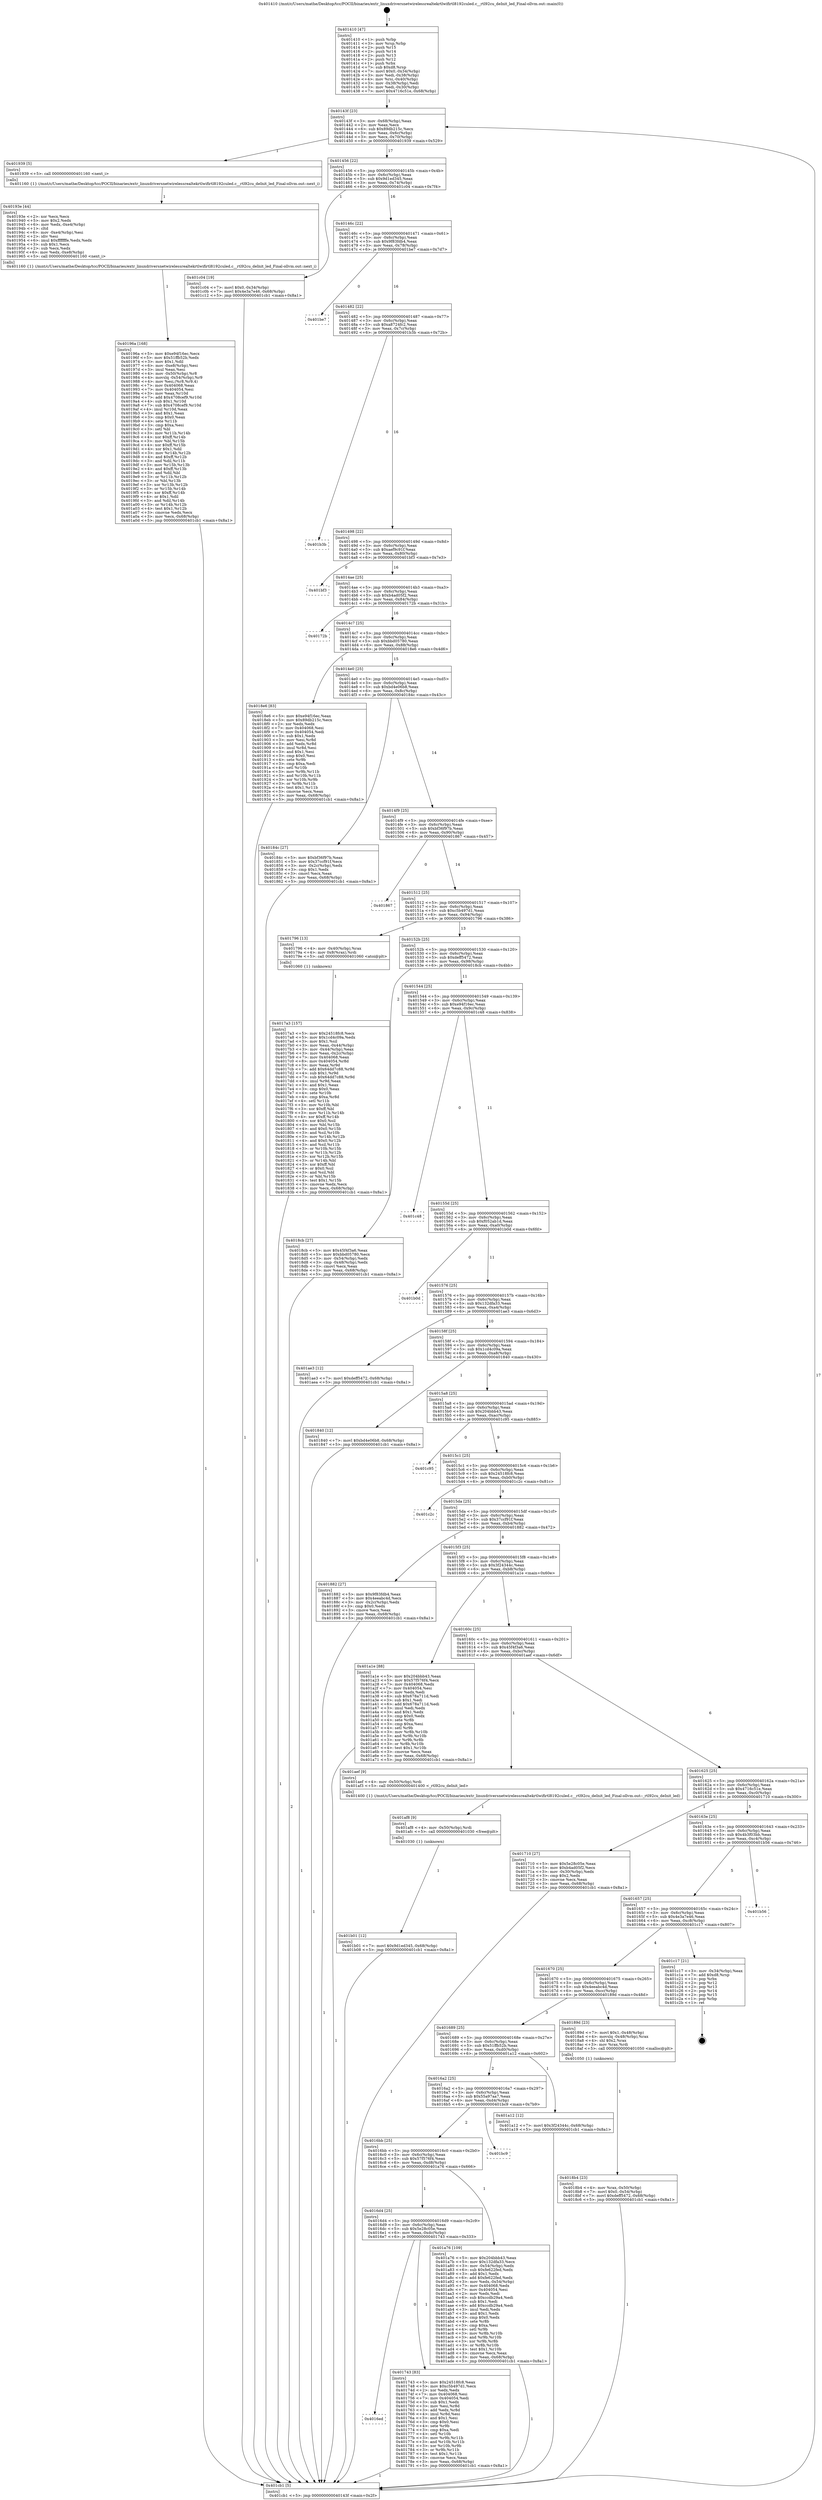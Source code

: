 digraph "0x401410" {
  label = "0x401410 (/mnt/c/Users/mathe/Desktop/tcc/POCII/binaries/extr_linuxdriversnetwirelessrealtekrtlwifirtl8192culed.c__rtl92cu_deInit_led_Final-ollvm.out::main(0))"
  labelloc = "t"
  node[shape=record]

  Entry [label="",width=0.3,height=0.3,shape=circle,fillcolor=black,style=filled]
  "0x40143f" [label="{
     0x40143f [23]\l
     | [instrs]\l
     &nbsp;&nbsp;0x40143f \<+3\>: mov -0x68(%rbp),%eax\l
     &nbsp;&nbsp;0x401442 \<+2\>: mov %eax,%ecx\l
     &nbsp;&nbsp;0x401444 \<+6\>: sub $0x89db215c,%ecx\l
     &nbsp;&nbsp;0x40144a \<+3\>: mov %eax,-0x6c(%rbp)\l
     &nbsp;&nbsp;0x40144d \<+3\>: mov %ecx,-0x70(%rbp)\l
     &nbsp;&nbsp;0x401450 \<+6\>: je 0000000000401939 \<main+0x529\>\l
  }"]
  "0x401939" [label="{
     0x401939 [5]\l
     | [instrs]\l
     &nbsp;&nbsp;0x401939 \<+5\>: call 0000000000401160 \<next_i\>\l
     | [calls]\l
     &nbsp;&nbsp;0x401160 \{1\} (/mnt/c/Users/mathe/Desktop/tcc/POCII/binaries/extr_linuxdriversnetwirelessrealtekrtlwifirtl8192culed.c__rtl92cu_deInit_led_Final-ollvm.out::next_i)\l
  }"]
  "0x401456" [label="{
     0x401456 [22]\l
     | [instrs]\l
     &nbsp;&nbsp;0x401456 \<+5\>: jmp 000000000040145b \<main+0x4b\>\l
     &nbsp;&nbsp;0x40145b \<+3\>: mov -0x6c(%rbp),%eax\l
     &nbsp;&nbsp;0x40145e \<+5\>: sub $0x9d1ed345,%eax\l
     &nbsp;&nbsp;0x401463 \<+3\>: mov %eax,-0x74(%rbp)\l
     &nbsp;&nbsp;0x401466 \<+6\>: je 0000000000401c04 \<main+0x7f4\>\l
  }"]
  Exit [label="",width=0.3,height=0.3,shape=circle,fillcolor=black,style=filled,peripheries=2]
  "0x401c04" [label="{
     0x401c04 [19]\l
     | [instrs]\l
     &nbsp;&nbsp;0x401c04 \<+7\>: movl $0x0,-0x34(%rbp)\l
     &nbsp;&nbsp;0x401c0b \<+7\>: movl $0x4e3a7e46,-0x68(%rbp)\l
     &nbsp;&nbsp;0x401c12 \<+5\>: jmp 0000000000401cb1 \<main+0x8a1\>\l
  }"]
  "0x40146c" [label="{
     0x40146c [22]\l
     | [instrs]\l
     &nbsp;&nbsp;0x40146c \<+5\>: jmp 0000000000401471 \<main+0x61\>\l
     &nbsp;&nbsp;0x401471 \<+3\>: mov -0x6c(%rbp),%eax\l
     &nbsp;&nbsp;0x401474 \<+5\>: sub $0x9f83fdb4,%eax\l
     &nbsp;&nbsp;0x401479 \<+3\>: mov %eax,-0x78(%rbp)\l
     &nbsp;&nbsp;0x40147c \<+6\>: je 0000000000401be7 \<main+0x7d7\>\l
  }"]
  "0x401b01" [label="{
     0x401b01 [12]\l
     | [instrs]\l
     &nbsp;&nbsp;0x401b01 \<+7\>: movl $0x9d1ed345,-0x68(%rbp)\l
     &nbsp;&nbsp;0x401b08 \<+5\>: jmp 0000000000401cb1 \<main+0x8a1\>\l
  }"]
  "0x401be7" [label="{
     0x401be7\l
  }", style=dashed]
  "0x401482" [label="{
     0x401482 [22]\l
     | [instrs]\l
     &nbsp;&nbsp;0x401482 \<+5\>: jmp 0000000000401487 \<main+0x77\>\l
     &nbsp;&nbsp;0x401487 \<+3\>: mov -0x6c(%rbp),%eax\l
     &nbsp;&nbsp;0x40148a \<+5\>: sub $0xa8724fc2,%eax\l
     &nbsp;&nbsp;0x40148f \<+3\>: mov %eax,-0x7c(%rbp)\l
     &nbsp;&nbsp;0x401492 \<+6\>: je 0000000000401b3b \<main+0x72b\>\l
  }"]
  "0x401af8" [label="{
     0x401af8 [9]\l
     | [instrs]\l
     &nbsp;&nbsp;0x401af8 \<+4\>: mov -0x50(%rbp),%rdi\l
     &nbsp;&nbsp;0x401afc \<+5\>: call 0000000000401030 \<free@plt\>\l
     | [calls]\l
     &nbsp;&nbsp;0x401030 \{1\} (unknown)\l
  }"]
  "0x401b3b" [label="{
     0x401b3b\l
  }", style=dashed]
  "0x401498" [label="{
     0x401498 [22]\l
     | [instrs]\l
     &nbsp;&nbsp;0x401498 \<+5\>: jmp 000000000040149d \<main+0x8d\>\l
     &nbsp;&nbsp;0x40149d \<+3\>: mov -0x6c(%rbp),%eax\l
     &nbsp;&nbsp;0x4014a0 \<+5\>: sub $0xaef9c91f,%eax\l
     &nbsp;&nbsp;0x4014a5 \<+3\>: mov %eax,-0x80(%rbp)\l
     &nbsp;&nbsp;0x4014a8 \<+6\>: je 0000000000401bf3 \<main+0x7e3\>\l
  }"]
  "0x40196a" [label="{
     0x40196a [168]\l
     | [instrs]\l
     &nbsp;&nbsp;0x40196a \<+5\>: mov $0xe94f16ec,%ecx\l
     &nbsp;&nbsp;0x40196f \<+5\>: mov $0x51ffb52b,%edx\l
     &nbsp;&nbsp;0x401974 \<+3\>: mov $0x1,%dil\l
     &nbsp;&nbsp;0x401977 \<+6\>: mov -0xe8(%rbp),%esi\l
     &nbsp;&nbsp;0x40197d \<+3\>: imul %eax,%esi\l
     &nbsp;&nbsp;0x401980 \<+4\>: mov -0x50(%rbp),%r8\l
     &nbsp;&nbsp;0x401984 \<+4\>: movslq -0x54(%rbp),%r9\l
     &nbsp;&nbsp;0x401988 \<+4\>: mov %esi,(%r8,%r9,4)\l
     &nbsp;&nbsp;0x40198c \<+7\>: mov 0x404068,%eax\l
     &nbsp;&nbsp;0x401993 \<+7\>: mov 0x404054,%esi\l
     &nbsp;&nbsp;0x40199a \<+3\>: mov %eax,%r10d\l
     &nbsp;&nbsp;0x40199d \<+7\>: add $0x4708cef9,%r10d\l
     &nbsp;&nbsp;0x4019a4 \<+4\>: sub $0x1,%r10d\l
     &nbsp;&nbsp;0x4019a8 \<+7\>: sub $0x4708cef9,%r10d\l
     &nbsp;&nbsp;0x4019af \<+4\>: imul %r10d,%eax\l
     &nbsp;&nbsp;0x4019b3 \<+3\>: and $0x1,%eax\l
     &nbsp;&nbsp;0x4019b6 \<+3\>: cmp $0x0,%eax\l
     &nbsp;&nbsp;0x4019b9 \<+4\>: sete %r11b\l
     &nbsp;&nbsp;0x4019bd \<+3\>: cmp $0xa,%esi\l
     &nbsp;&nbsp;0x4019c0 \<+3\>: setl %bl\l
     &nbsp;&nbsp;0x4019c3 \<+3\>: mov %r11b,%r14b\l
     &nbsp;&nbsp;0x4019c6 \<+4\>: xor $0xff,%r14b\l
     &nbsp;&nbsp;0x4019ca \<+3\>: mov %bl,%r15b\l
     &nbsp;&nbsp;0x4019cd \<+4\>: xor $0xff,%r15b\l
     &nbsp;&nbsp;0x4019d1 \<+4\>: xor $0x1,%dil\l
     &nbsp;&nbsp;0x4019d5 \<+3\>: mov %r14b,%r12b\l
     &nbsp;&nbsp;0x4019d8 \<+4\>: and $0xff,%r12b\l
     &nbsp;&nbsp;0x4019dc \<+3\>: and %dil,%r11b\l
     &nbsp;&nbsp;0x4019df \<+3\>: mov %r15b,%r13b\l
     &nbsp;&nbsp;0x4019e2 \<+4\>: and $0xff,%r13b\l
     &nbsp;&nbsp;0x4019e6 \<+3\>: and %dil,%bl\l
     &nbsp;&nbsp;0x4019e9 \<+3\>: or %r11b,%r12b\l
     &nbsp;&nbsp;0x4019ec \<+3\>: or %bl,%r13b\l
     &nbsp;&nbsp;0x4019ef \<+3\>: xor %r13b,%r12b\l
     &nbsp;&nbsp;0x4019f2 \<+3\>: or %r15b,%r14b\l
     &nbsp;&nbsp;0x4019f5 \<+4\>: xor $0xff,%r14b\l
     &nbsp;&nbsp;0x4019f9 \<+4\>: or $0x1,%dil\l
     &nbsp;&nbsp;0x4019fd \<+3\>: and %dil,%r14b\l
     &nbsp;&nbsp;0x401a00 \<+3\>: or %r14b,%r12b\l
     &nbsp;&nbsp;0x401a03 \<+4\>: test $0x1,%r12b\l
     &nbsp;&nbsp;0x401a07 \<+3\>: cmovne %edx,%ecx\l
     &nbsp;&nbsp;0x401a0a \<+3\>: mov %ecx,-0x68(%rbp)\l
     &nbsp;&nbsp;0x401a0d \<+5\>: jmp 0000000000401cb1 \<main+0x8a1\>\l
  }"]
  "0x401bf3" [label="{
     0x401bf3\l
  }", style=dashed]
  "0x4014ae" [label="{
     0x4014ae [25]\l
     | [instrs]\l
     &nbsp;&nbsp;0x4014ae \<+5\>: jmp 00000000004014b3 \<main+0xa3\>\l
     &nbsp;&nbsp;0x4014b3 \<+3\>: mov -0x6c(%rbp),%eax\l
     &nbsp;&nbsp;0x4014b6 \<+5\>: sub $0xb4ad05f2,%eax\l
     &nbsp;&nbsp;0x4014bb \<+6\>: mov %eax,-0x84(%rbp)\l
     &nbsp;&nbsp;0x4014c1 \<+6\>: je 000000000040172b \<main+0x31b\>\l
  }"]
  "0x40193e" [label="{
     0x40193e [44]\l
     | [instrs]\l
     &nbsp;&nbsp;0x40193e \<+2\>: xor %ecx,%ecx\l
     &nbsp;&nbsp;0x401940 \<+5\>: mov $0x2,%edx\l
     &nbsp;&nbsp;0x401945 \<+6\>: mov %edx,-0xe4(%rbp)\l
     &nbsp;&nbsp;0x40194b \<+1\>: cltd\l
     &nbsp;&nbsp;0x40194c \<+6\>: mov -0xe4(%rbp),%esi\l
     &nbsp;&nbsp;0x401952 \<+2\>: idiv %esi\l
     &nbsp;&nbsp;0x401954 \<+6\>: imul $0xfffffffe,%edx,%edx\l
     &nbsp;&nbsp;0x40195a \<+3\>: sub $0x1,%ecx\l
     &nbsp;&nbsp;0x40195d \<+2\>: sub %ecx,%edx\l
     &nbsp;&nbsp;0x40195f \<+6\>: mov %edx,-0xe8(%rbp)\l
     &nbsp;&nbsp;0x401965 \<+5\>: call 0000000000401160 \<next_i\>\l
     | [calls]\l
     &nbsp;&nbsp;0x401160 \{1\} (/mnt/c/Users/mathe/Desktop/tcc/POCII/binaries/extr_linuxdriversnetwirelessrealtekrtlwifirtl8192culed.c__rtl92cu_deInit_led_Final-ollvm.out::next_i)\l
  }"]
  "0x40172b" [label="{
     0x40172b\l
  }", style=dashed]
  "0x4014c7" [label="{
     0x4014c7 [25]\l
     | [instrs]\l
     &nbsp;&nbsp;0x4014c7 \<+5\>: jmp 00000000004014cc \<main+0xbc\>\l
     &nbsp;&nbsp;0x4014cc \<+3\>: mov -0x6c(%rbp),%eax\l
     &nbsp;&nbsp;0x4014cf \<+5\>: sub $0xbbd05780,%eax\l
     &nbsp;&nbsp;0x4014d4 \<+6\>: mov %eax,-0x88(%rbp)\l
     &nbsp;&nbsp;0x4014da \<+6\>: je 00000000004018e6 \<main+0x4d6\>\l
  }"]
  "0x4018b4" [label="{
     0x4018b4 [23]\l
     | [instrs]\l
     &nbsp;&nbsp;0x4018b4 \<+4\>: mov %rax,-0x50(%rbp)\l
     &nbsp;&nbsp;0x4018b8 \<+7\>: movl $0x0,-0x54(%rbp)\l
     &nbsp;&nbsp;0x4018bf \<+7\>: movl $0xdeff5472,-0x68(%rbp)\l
     &nbsp;&nbsp;0x4018c6 \<+5\>: jmp 0000000000401cb1 \<main+0x8a1\>\l
  }"]
  "0x4018e6" [label="{
     0x4018e6 [83]\l
     | [instrs]\l
     &nbsp;&nbsp;0x4018e6 \<+5\>: mov $0xe94f16ec,%eax\l
     &nbsp;&nbsp;0x4018eb \<+5\>: mov $0x89db215c,%ecx\l
     &nbsp;&nbsp;0x4018f0 \<+2\>: xor %edx,%edx\l
     &nbsp;&nbsp;0x4018f2 \<+7\>: mov 0x404068,%esi\l
     &nbsp;&nbsp;0x4018f9 \<+7\>: mov 0x404054,%edi\l
     &nbsp;&nbsp;0x401900 \<+3\>: sub $0x1,%edx\l
     &nbsp;&nbsp;0x401903 \<+3\>: mov %esi,%r8d\l
     &nbsp;&nbsp;0x401906 \<+3\>: add %edx,%r8d\l
     &nbsp;&nbsp;0x401909 \<+4\>: imul %r8d,%esi\l
     &nbsp;&nbsp;0x40190d \<+3\>: and $0x1,%esi\l
     &nbsp;&nbsp;0x401910 \<+3\>: cmp $0x0,%esi\l
     &nbsp;&nbsp;0x401913 \<+4\>: sete %r9b\l
     &nbsp;&nbsp;0x401917 \<+3\>: cmp $0xa,%edi\l
     &nbsp;&nbsp;0x40191a \<+4\>: setl %r10b\l
     &nbsp;&nbsp;0x40191e \<+3\>: mov %r9b,%r11b\l
     &nbsp;&nbsp;0x401921 \<+3\>: and %r10b,%r11b\l
     &nbsp;&nbsp;0x401924 \<+3\>: xor %r10b,%r9b\l
     &nbsp;&nbsp;0x401927 \<+3\>: or %r9b,%r11b\l
     &nbsp;&nbsp;0x40192a \<+4\>: test $0x1,%r11b\l
     &nbsp;&nbsp;0x40192e \<+3\>: cmovne %ecx,%eax\l
     &nbsp;&nbsp;0x401931 \<+3\>: mov %eax,-0x68(%rbp)\l
     &nbsp;&nbsp;0x401934 \<+5\>: jmp 0000000000401cb1 \<main+0x8a1\>\l
  }"]
  "0x4014e0" [label="{
     0x4014e0 [25]\l
     | [instrs]\l
     &nbsp;&nbsp;0x4014e0 \<+5\>: jmp 00000000004014e5 \<main+0xd5\>\l
     &nbsp;&nbsp;0x4014e5 \<+3\>: mov -0x6c(%rbp),%eax\l
     &nbsp;&nbsp;0x4014e8 \<+5\>: sub $0xbd4e06b8,%eax\l
     &nbsp;&nbsp;0x4014ed \<+6\>: mov %eax,-0x8c(%rbp)\l
     &nbsp;&nbsp;0x4014f3 \<+6\>: je 000000000040184c \<main+0x43c\>\l
  }"]
  "0x4017a3" [label="{
     0x4017a3 [157]\l
     | [instrs]\l
     &nbsp;&nbsp;0x4017a3 \<+5\>: mov $0x24518fc8,%ecx\l
     &nbsp;&nbsp;0x4017a8 \<+5\>: mov $0x1cd4c09a,%edx\l
     &nbsp;&nbsp;0x4017ad \<+3\>: mov $0x1,%sil\l
     &nbsp;&nbsp;0x4017b0 \<+3\>: mov %eax,-0x44(%rbp)\l
     &nbsp;&nbsp;0x4017b3 \<+3\>: mov -0x44(%rbp),%eax\l
     &nbsp;&nbsp;0x4017b6 \<+3\>: mov %eax,-0x2c(%rbp)\l
     &nbsp;&nbsp;0x4017b9 \<+7\>: mov 0x404068,%eax\l
     &nbsp;&nbsp;0x4017c0 \<+8\>: mov 0x404054,%r8d\l
     &nbsp;&nbsp;0x4017c8 \<+3\>: mov %eax,%r9d\l
     &nbsp;&nbsp;0x4017cb \<+7\>: add $0x64dd7c88,%r9d\l
     &nbsp;&nbsp;0x4017d2 \<+4\>: sub $0x1,%r9d\l
     &nbsp;&nbsp;0x4017d6 \<+7\>: sub $0x64dd7c88,%r9d\l
     &nbsp;&nbsp;0x4017dd \<+4\>: imul %r9d,%eax\l
     &nbsp;&nbsp;0x4017e1 \<+3\>: and $0x1,%eax\l
     &nbsp;&nbsp;0x4017e4 \<+3\>: cmp $0x0,%eax\l
     &nbsp;&nbsp;0x4017e7 \<+4\>: sete %r10b\l
     &nbsp;&nbsp;0x4017eb \<+4\>: cmp $0xa,%r8d\l
     &nbsp;&nbsp;0x4017ef \<+4\>: setl %r11b\l
     &nbsp;&nbsp;0x4017f3 \<+3\>: mov %r10b,%bl\l
     &nbsp;&nbsp;0x4017f6 \<+3\>: xor $0xff,%bl\l
     &nbsp;&nbsp;0x4017f9 \<+3\>: mov %r11b,%r14b\l
     &nbsp;&nbsp;0x4017fc \<+4\>: xor $0xff,%r14b\l
     &nbsp;&nbsp;0x401800 \<+4\>: xor $0x0,%sil\l
     &nbsp;&nbsp;0x401804 \<+3\>: mov %bl,%r15b\l
     &nbsp;&nbsp;0x401807 \<+4\>: and $0x0,%r15b\l
     &nbsp;&nbsp;0x40180b \<+3\>: and %sil,%r10b\l
     &nbsp;&nbsp;0x40180e \<+3\>: mov %r14b,%r12b\l
     &nbsp;&nbsp;0x401811 \<+4\>: and $0x0,%r12b\l
     &nbsp;&nbsp;0x401815 \<+3\>: and %sil,%r11b\l
     &nbsp;&nbsp;0x401818 \<+3\>: or %r10b,%r15b\l
     &nbsp;&nbsp;0x40181b \<+3\>: or %r11b,%r12b\l
     &nbsp;&nbsp;0x40181e \<+3\>: xor %r12b,%r15b\l
     &nbsp;&nbsp;0x401821 \<+3\>: or %r14b,%bl\l
     &nbsp;&nbsp;0x401824 \<+3\>: xor $0xff,%bl\l
     &nbsp;&nbsp;0x401827 \<+4\>: or $0x0,%sil\l
     &nbsp;&nbsp;0x40182b \<+3\>: and %sil,%bl\l
     &nbsp;&nbsp;0x40182e \<+3\>: or %bl,%r15b\l
     &nbsp;&nbsp;0x401831 \<+4\>: test $0x1,%r15b\l
     &nbsp;&nbsp;0x401835 \<+3\>: cmovne %edx,%ecx\l
     &nbsp;&nbsp;0x401838 \<+3\>: mov %ecx,-0x68(%rbp)\l
     &nbsp;&nbsp;0x40183b \<+5\>: jmp 0000000000401cb1 \<main+0x8a1\>\l
  }"]
  "0x40184c" [label="{
     0x40184c [27]\l
     | [instrs]\l
     &nbsp;&nbsp;0x40184c \<+5\>: mov $0xbf36f97b,%eax\l
     &nbsp;&nbsp;0x401851 \<+5\>: mov $0x37ccf91f,%ecx\l
     &nbsp;&nbsp;0x401856 \<+3\>: mov -0x2c(%rbp),%edx\l
     &nbsp;&nbsp;0x401859 \<+3\>: cmp $0x1,%edx\l
     &nbsp;&nbsp;0x40185c \<+3\>: cmovl %ecx,%eax\l
     &nbsp;&nbsp;0x40185f \<+3\>: mov %eax,-0x68(%rbp)\l
     &nbsp;&nbsp;0x401862 \<+5\>: jmp 0000000000401cb1 \<main+0x8a1\>\l
  }"]
  "0x4014f9" [label="{
     0x4014f9 [25]\l
     | [instrs]\l
     &nbsp;&nbsp;0x4014f9 \<+5\>: jmp 00000000004014fe \<main+0xee\>\l
     &nbsp;&nbsp;0x4014fe \<+3\>: mov -0x6c(%rbp),%eax\l
     &nbsp;&nbsp;0x401501 \<+5\>: sub $0xbf36f97b,%eax\l
     &nbsp;&nbsp;0x401506 \<+6\>: mov %eax,-0x90(%rbp)\l
     &nbsp;&nbsp;0x40150c \<+6\>: je 0000000000401867 \<main+0x457\>\l
  }"]
  "0x4016ed" [label="{
     0x4016ed\l
  }", style=dashed]
  "0x401867" [label="{
     0x401867\l
  }", style=dashed]
  "0x401512" [label="{
     0x401512 [25]\l
     | [instrs]\l
     &nbsp;&nbsp;0x401512 \<+5\>: jmp 0000000000401517 \<main+0x107\>\l
     &nbsp;&nbsp;0x401517 \<+3\>: mov -0x6c(%rbp),%eax\l
     &nbsp;&nbsp;0x40151a \<+5\>: sub $0xc5b497d1,%eax\l
     &nbsp;&nbsp;0x40151f \<+6\>: mov %eax,-0x94(%rbp)\l
     &nbsp;&nbsp;0x401525 \<+6\>: je 0000000000401796 \<main+0x386\>\l
  }"]
  "0x401743" [label="{
     0x401743 [83]\l
     | [instrs]\l
     &nbsp;&nbsp;0x401743 \<+5\>: mov $0x24518fc8,%eax\l
     &nbsp;&nbsp;0x401748 \<+5\>: mov $0xc5b497d1,%ecx\l
     &nbsp;&nbsp;0x40174d \<+2\>: xor %edx,%edx\l
     &nbsp;&nbsp;0x40174f \<+7\>: mov 0x404068,%esi\l
     &nbsp;&nbsp;0x401756 \<+7\>: mov 0x404054,%edi\l
     &nbsp;&nbsp;0x40175d \<+3\>: sub $0x1,%edx\l
     &nbsp;&nbsp;0x401760 \<+3\>: mov %esi,%r8d\l
     &nbsp;&nbsp;0x401763 \<+3\>: add %edx,%r8d\l
     &nbsp;&nbsp;0x401766 \<+4\>: imul %r8d,%esi\l
     &nbsp;&nbsp;0x40176a \<+3\>: and $0x1,%esi\l
     &nbsp;&nbsp;0x40176d \<+3\>: cmp $0x0,%esi\l
     &nbsp;&nbsp;0x401770 \<+4\>: sete %r9b\l
     &nbsp;&nbsp;0x401774 \<+3\>: cmp $0xa,%edi\l
     &nbsp;&nbsp;0x401777 \<+4\>: setl %r10b\l
     &nbsp;&nbsp;0x40177b \<+3\>: mov %r9b,%r11b\l
     &nbsp;&nbsp;0x40177e \<+3\>: and %r10b,%r11b\l
     &nbsp;&nbsp;0x401781 \<+3\>: xor %r10b,%r9b\l
     &nbsp;&nbsp;0x401784 \<+3\>: or %r9b,%r11b\l
     &nbsp;&nbsp;0x401787 \<+4\>: test $0x1,%r11b\l
     &nbsp;&nbsp;0x40178b \<+3\>: cmovne %ecx,%eax\l
     &nbsp;&nbsp;0x40178e \<+3\>: mov %eax,-0x68(%rbp)\l
     &nbsp;&nbsp;0x401791 \<+5\>: jmp 0000000000401cb1 \<main+0x8a1\>\l
  }"]
  "0x401796" [label="{
     0x401796 [13]\l
     | [instrs]\l
     &nbsp;&nbsp;0x401796 \<+4\>: mov -0x40(%rbp),%rax\l
     &nbsp;&nbsp;0x40179a \<+4\>: mov 0x8(%rax),%rdi\l
     &nbsp;&nbsp;0x40179e \<+5\>: call 0000000000401060 \<atoi@plt\>\l
     | [calls]\l
     &nbsp;&nbsp;0x401060 \{1\} (unknown)\l
  }"]
  "0x40152b" [label="{
     0x40152b [25]\l
     | [instrs]\l
     &nbsp;&nbsp;0x40152b \<+5\>: jmp 0000000000401530 \<main+0x120\>\l
     &nbsp;&nbsp;0x401530 \<+3\>: mov -0x6c(%rbp),%eax\l
     &nbsp;&nbsp;0x401533 \<+5\>: sub $0xdeff5472,%eax\l
     &nbsp;&nbsp;0x401538 \<+6\>: mov %eax,-0x98(%rbp)\l
     &nbsp;&nbsp;0x40153e \<+6\>: je 00000000004018cb \<main+0x4bb\>\l
  }"]
  "0x4016d4" [label="{
     0x4016d4 [25]\l
     | [instrs]\l
     &nbsp;&nbsp;0x4016d4 \<+5\>: jmp 00000000004016d9 \<main+0x2c9\>\l
     &nbsp;&nbsp;0x4016d9 \<+3\>: mov -0x6c(%rbp),%eax\l
     &nbsp;&nbsp;0x4016dc \<+5\>: sub $0x5e28c05e,%eax\l
     &nbsp;&nbsp;0x4016e1 \<+6\>: mov %eax,-0xdc(%rbp)\l
     &nbsp;&nbsp;0x4016e7 \<+6\>: je 0000000000401743 \<main+0x333\>\l
  }"]
  "0x4018cb" [label="{
     0x4018cb [27]\l
     | [instrs]\l
     &nbsp;&nbsp;0x4018cb \<+5\>: mov $0x45f4f3a6,%eax\l
     &nbsp;&nbsp;0x4018d0 \<+5\>: mov $0xbbd05780,%ecx\l
     &nbsp;&nbsp;0x4018d5 \<+3\>: mov -0x54(%rbp),%edx\l
     &nbsp;&nbsp;0x4018d8 \<+3\>: cmp -0x48(%rbp),%edx\l
     &nbsp;&nbsp;0x4018db \<+3\>: cmovl %ecx,%eax\l
     &nbsp;&nbsp;0x4018de \<+3\>: mov %eax,-0x68(%rbp)\l
     &nbsp;&nbsp;0x4018e1 \<+5\>: jmp 0000000000401cb1 \<main+0x8a1\>\l
  }"]
  "0x401544" [label="{
     0x401544 [25]\l
     | [instrs]\l
     &nbsp;&nbsp;0x401544 \<+5\>: jmp 0000000000401549 \<main+0x139\>\l
     &nbsp;&nbsp;0x401549 \<+3\>: mov -0x6c(%rbp),%eax\l
     &nbsp;&nbsp;0x40154c \<+5\>: sub $0xe94f16ec,%eax\l
     &nbsp;&nbsp;0x401551 \<+6\>: mov %eax,-0x9c(%rbp)\l
     &nbsp;&nbsp;0x401557 \<+6\>: je 0000000000401c48 \<main+0x838\>\l
  }"]
  "0x401a76" [label="{
     0x401a76 [109]\l
     | [instrs]\l
     &nbsp;&nbsp;0x401a76 \<+5\>: mov $0x204bbb43,%eax\l
     &nbsp;&nbsp;0x401a7b \<+5\>: mov $0x132dfa33,%ecx\l
     &nbsp;&nbsp;0x401a80 \<+3\>: mov -0x54(%rbp),%edx\l
     &nbsp;&nbsp;0x401a83 \<+6\>: sub $0xfe622fed,%edx\l
     &nbsp;&nbsp;0x401a89 \<+3\>: add $0x1,%edx\l
     &nbsp;&nbsp;0x401a8c \<+6\>: add $0xfe622fed,%edx\l
     &nbsp;&nbsp;0x401a92 \<+3\>: mov %edx,-0x54(%rbp)\l
     &nbsp;&nbsp;0x401a95 \<+7\>: mov 0x404068,%edx\l
     &nbsp;&nbsp;0x401a9c \<+7\>: mov 0x404054,%esi\l
     &nbsp;&nbsp;0x401aa3 \<+2\>: mov %edx,%edi\l
     &nbsp;&nbsp;0x401aa5 \<+6\>: sub $0xccdb29a4,%edi\l
     &nbsp;&nbsp;0x401aab \<+3\>: sub $0x1,%edi\l
     &nbsp;&nbsp;0x401aae \<+6\>: add $0xccdb29a4,%edi\l
     &nbsp;&nbsp;0x401ab4 \<+3\>: imul %edi,%edx\l
     &nbsp;&nbsp;0x401ab7 \<+3\>: and $0x1,%edx\l
     &nbsp;&nbsp;0x401aba \<+3\>: cmp $0x0,%edx\l
     &nbsp;&nbsp;0x401abd \<+4\>: sete %r8b\l
     &nbsp;&nbsp;0x401ac1 \<+3\>: cmp $0xa,%esi\l
     &nbsp;&nbsp;0x401ac4 \<+4\>: setl %r9b\l
     &nbsp;&nbsp;0x401ac8 \<+3\>: mov %r8b,%r10b\l
     &nbsp;&nbsp;0x401acb \<+3\>: and %r9b,%r10b\l
     &nbsp;&nbsp;0x401ace \<+3\>: xor %r9b,%r8b\l
     &nbsp;&nbsp;0x401ad1 \<+3\>: or %r8b,%r10b\l
     &nbsp;&nbsp;0x401ad4 \<+4\>: test $0x1,%r10b\l
     &nbsp;&nbsp;0x401ad8 \<+3\>: cmovne %ecx,%eax\l
     &nbsp;&nbsp;0x401adb \<+3\>: mov %eax,-0x68(%rbp)\l
     &nbsp;&nbsp;0x401ade \<+5\>: jmp 0000000000401cb1 \<main+0x8a1\>\l
  }"]
  "0x401c48" [label="{
     0x401c48\l
  }", style=dashed]
  "0x40155d" [label="{
     0x40155d [25]\l
     | [instrs]\l
     &nbsp;&nbsp;0x40155d \<+5\>: jmp 0000000000401562 \<main+0x152\>\l
     &nbsp;&nbsp;0x401562 \<+3\>: mov -0x6c(%rbp),%eax\l
     &nbsp;&nbsp;0x401565 \<+5\>: sub $0xf052ab1d,%eax\l
     &nbsp;&nbsp;0x40156a \<+6\>: mov %eax,-0xa0(%rbp)\l
     &nbsp;&nbsp;0x401570 \<+6\>: je 0000000000401b0d \<main+0x6fd\>\l
  }"]
  "0x4016bb" [label="{
     0x4016bb [25]\l
     | [instrs]\l
     &nbsp;&nbsp;0x4016bb \<+5\>: jmp 00000000004016c0 \<main+0x2b0\>\l
     &nbsp;&nbsp;0x4016c0 \<+3\>: mov -0x6c(%rbp),%eax\l
     &nbsp;&nbsp;0x4016c3 \<+5\>: sub $0x57f576f4,%eax\l
     &nbsp;&nbsp;0x4016c8 \<+6\>: mov %eax,-0xd8(%rbp)\l
     &nbsp;&nbsp;0x4016ce \<+6\>: je 0000000000401a76 \<main+0x666\>\l
  }"]
  "0x401b0d" [label="{
     0x401b0d\l
  }", style=dashed]
  "0x401576" [label="{
     0x401576 [25]\l
     | [instrs]\l
     &nbsp;&nbsp;0x401576 \<+5\>: jmp 000000000040157b \<main+0x16b\>\l
     &nbsp;&nbsp;0x40157b \<+3\>: mov -0x6c(%rbp),%eax\l
     &nbsp;&nbsp;0x40157e \<+5\>: sub $0x132dfa33,%eax\l
     &nbsp;&nbsp;0x401583 \<+6\>: mov %eax,-0xa4(%rbp)\l
     &nbsp;&nbsp;0x401589 \<+6\>: je 0000000000401ae3 \<main+0x6d3\>\l
  }"]
  "0x401bc9" [label="{
     0x401bc9\l
  }", style=dashed]
  "0x401ae3" [label="{
     0x401ae3 [12]\l
     | [instrs]\l
     &nbsp;&nbsp;0x401ae3 \<+7\>: movl $0xdeff5472,-0x68(%rbp)\l
     &nbsp;&nbsp;0x401aea \<+5\>: jmp 0000000000401cb1 \<main+0x8a1\>\l
  }"]
  "0x40158f" [label="{
     0x40158f [25]\l
     | [instrs]\l
     &nbsp;&nbsp;0x40158f \<+5\>: jmp 0000000000401594 \<main+0x184\>\l
     &nbsp;&nbsp;0x401594 \<+3\>: mov -0x6c(%rbp),%eax\l
     &nbsp;&nbsp;0x401597 \<+5\>: sub $0x1cd4c09a,%eax\l
     &nbsp;&nbsp;0x40159c \<+6\>: mov %eax,-0xa8(%rbp)\l
     &nbsp;&nbsp;0x4015a2 \<+6\>: je 0000000000401840 \<main+0x430\>\l
  }"]
  "0x4016a2" [label="{
     0x4016a2 [25]\l
     | [instrs]\l
     &nbsp;&nbsp;0x4016a2 \<+5\>: jmp 00000000004016a7 \<main+0x297\>\l
     &nbsp;&nbsp;0x4016a7 \<+3\>: mov -0x6c(%rbp),%eax\l
     &nbsp;&nbsp;0x4016aa \<+5\>: sub $0x55a97aa7,%eax\l
     &nbsp;&nbsp;0x4016af \<+6\>: mov %eax,-0xd4(%rbp)\l
     &nbsp;&nbsp;0x4016b5 \<+6\>: je 0000000000401bc9 \<main+0x7b9\>\l
  }"]
  "0x401840" [label="{
     0x401840 [12]\l
     | [instrs]\l
     &nbsp;&nbsp;0x401840 \<+7\>: movl $0xbd4e06b8,-0x68(%rbp)\l
     &nbsp;&nbsp;0x401847 \<+5\>: jmp 0000000000401cb1 \<main+0x8a1\>\l
  }"]
  "0x4015a8" [label="{
     0x4015a8 [25]\l
     | [instrs]\l
     &nbsp;&nbsp;0x4015a8 \<+5\>: jmp 00000000004015ad \<main+0x19d\>\l
     &nbsp;&nbsp;0x4015ad \<+3\>: mov -0x6c(%rbp),%eax\l
     &nbsp;&nbsp;0x4015b0 \<+5\>: sub $0x204bbb43,%eax\l
     &nbsp;&nbsp;0x4015b5 \<+6\>: mov %eax,-0xac(%rbp)\l
     &nbsp;&nbsp;0x4015bb \<+6\>: je 0000000000401c95 \<main+0x885\>\l
  }"]
  "0x401a12" [label="{
     0x401a12 [12]\l
     | [instrs]\l
     &nbsp;&nbsp;0x401a12 \<+7\>: movl $0x3f24344c,-0x68(%rbp)\l
     &nbsp;&nbsp;0x401a19 \<+5\>: jmp 0000000000401cb1 \<main+0x8a1\>\l
  }"]
  "0x401c95" [label="{
     0x401c95\l
  }", style=dashed]
  "0x4015c1" [label="{
     0x4015c1 [25]\l
     | [instrs]\l
     &nbsp;&nbsp;0x4015c1 \<+5\>: jmp 00000000004015c6 \<main+0x1b6\>\l
     &nbsp;&nbsp;0x4015c6 \<+3\>: mov -0x6c(%rbp),%eax\l
     &nbsp;&nbsp;0x4015c9 \<+5\>: sub $0x24518fc8,%eax\l
     &nbsp;&nbsp;0x4015ce \<+6\>: mov %eax,-0xb0(%rbp)\l
     &nbsp;&nbsp;0x4015d4 \<+6\>: je 0000000000401c2c \<main+0x81c\>\l
  }"]
  "0x401689" [label="{
     0x401689 [25]\l
     | [instrs]\l
     &nbsp;&nbsp;0x401689 \<+5\>: jmp 000000000040168e \<main+0x27e\>\l
     &nbsp;&nbsp;0x40168e \<+3\>: mov -0x6c(%rbp),%eax\l
     &nbsp;&nbsp;0x401691 \<+5\>: sub $0x51ffb52b,%eax\l
     &nbsp;&nbsp;0x401696 \<+6\>: mov %eax,-0xd0(%rbp)\l
     &nbsp;&nbsp;0x40169c \<+6\>: je 0000000000401a12 \<main+0x602\>\l
  }"]
  "0x401c2c" [label="{
     0x401c2c\l
  }", style=dashed]
  "0x4015da" [label="{
     0x4015da [25]\l
     | [instrs]\l
     &nbsp;&nbsp;0x4015da \<+5\>: jmp 00000000004015df \<main+0x1cf\>\l
     &nbsp;&nbsp;0x4015df \<+3\>: mov -0x6c(%rbp),%eax\l
     &nbsp;&nbsp;0x4015e2 \<+5\>: sub $0x37ccf91f,%eax\l
     &nbsp;&nbsp;0x4015e7 \<+6\>: mov %eax,-0xb4(%rbp)\l
     &nbsp;&nbsp;0x4015ed \<+6\>: je 0000000000401882 \<main+0x472\>\l
  }"]
  "0x40189d" [label="{
     0x40189d [23]\l
     | [instrs]\l
     &nbsp;&nbsp;0x40189d \<+7\>: movl $0x1,-0x48(%rbp)\l
     &nbsp;&nbsp;0x4018a4 \<+4\>: movslq -0x48(%rbp),%rax\l
     &nbsp;&nbsp;0x4018a8 \<+4\>: shl $0x2,%rax\l
     &nbsp;&nbsp;0x4018ac \<+3\>: mov %rax,%rdi\l
     &nbsp;&nbsp;0x4018af \<+5\>: call 0000000000401050 \<malloc@plt\>\l
     | [calls]\l
     &nbsp;&nbsp;0x401050 \{1\} (unknown)\l
  }"]
  "0x401882" [label="{
     0x401882 [27]\l
     | [instrs]\l
     &nbsp;&nbsp;0x401882 \<+5\>: mov $0x9f83fdb4,%eax\l
     &nbsp;&nbsp;0x401887 \<+5\>: mov $0x4eeabc4d,%ecx\l
     &nbsp;&nbsp;0x40188c \<+3\>: mov -0x2c(%rbp),%edx\l
     &nbsp;&nbsp;0x40188f \<+3\>: cmp $0x0,%edx\l
     &nbsp;&nbsp;0x401892 \<+3\>: cmove %ecx,%eax\l
     &nbsp;&nbsp;0x401895 \<+3\>: mov %eax,-0x68(%rbp)\l
     &nbsp;&nbsp;0x401898 \<+5\>: jmp 0000000000401cb1 \<main+0x8a1\>\l
  }"]
  "0x4015f3" [label="{
     0x4015f3 [25]\l
     | [instrs]\l
     &nbsp;&nbsp;0x4015f3 \<+5\>: jmp 00000000004015f8 \<main+0x1e8\>\l
     &nbsp;&nbsp;0x4015f8 \<+3\>: mov -0x6c(%rbp),%eax\l
     &nbsp;&nbsp;0x4015fb \<+5\>: sub $0x3f24344c,%eax\l
     &nbsp;&nbsp;0x401600 \<+6\>: mov %eax,-0xb8(%rbp)\l
     &nbsp;&nbsp;0x401606 \<+6\>: je 0000000000401a1e \<main+0x60e\>\l
  }"]
  "0x401670" [label="{
     0x401670 [25]\l
     | [instrs]\l
     &nbsp;&nbsp;0x401670 \<+5\>: jmp 0000000000401675 \<main+0x265\>\l
     &nbsp;&nbsp;0x401675 \<+3\>: mov -0x6c(%rbp),%eax\l
     &nbsp;&nbsp;0x401678 \<+5\>: sub $0x4eeabc4d,%eax\l
     &nbsp;&nbsp;0x40167d \<+6\>: mov %eax,-0xcc(%rbp)\l
     &nbsp;&nbsp;0x401683 \<+6\>: je 000000000040189d \<main+0x48d\>\l
  }"]
  "0x401a1e" [label="{
     0x401a1e [88]\l
     | [instrs]\l
     &nbsp;&nbsp;0x401a1e \<+5\>: mov $0x204bbb43,%eax\l
     &nbsp;&nbsp;0x401a23 \<+5\>: mov $0x57f576f4,%ecx\l
     &nbsp;&nbsp;0x401a28 \<+7\>: mov 0x404068,%edx\l
     &nbsp;&nbsp;0x401a2f \<+7\>: mov 0x404054,%esi\l
     &nbsp;&nbsp;0x401a36 \<+2\>: mov %edx,%edi\l
     &nbsp;&nbsp;0x401a38 \<+6\>: sub $0x678a711d,%edi\l
     &nbsp;&nbsp;0x401a3e \<+3\>: sub $0x1,%edi\l
     &nbsp;&nbsp;0x401a41 \<+6\>: add $0x678a711d,%edi\l
     &nbsp;&nbsp;0x401a47 \<+3\>: imul %edi,%edx\l
     &nbsp;&nbsp;0x401a4a \<+3\>: and $0x1,%edx\l
     &nbsp;&nbsp;0x401a4d \<+3\>: cmp $0x0,%edx\l
     &nbsp;&nbsp;0x401a50 \<+4\>: sete %r8b\l
     &nbsp;&nbsp;0x401a54 \<+3\>: cmp $0xa,%esi\l
     &nbsp;&nbsp;0x401a57 \<+4\>: setl %r9b\l
     &nbsp;&nbsp;0x401a5b \<+3\>: mov %r8b,%r10b\l
     &nbsp;&nbsp;0x401a5e \<+3\>: and %r9b,%r10b\l
     &nbsp;&nbsp;0x401a61 \<+3\>: xor %r9b,%r8b\l
     &nbsp;&nbsp;0x401a64 \<+3\>: or %r8b,%r10b\l
     &nbsp;&nbsp;0x401a67 \<+4\>: test $0x1,%r10b\l
     &nbsp;&nbsp;0x401a6b \<+3\>: cmovne %ecx,%eax\l
     &nbsp;&nbsp;0x401a6e \<+3\>: mov %eax,-0x68(%rbp)\l
     &nbsp;&nbsp;0x401a71 \<+5\>: jmp 0000000000401cb1 \<main+0x8a1\>\l
  }"]
  "0x40160c" [label="{
     0x40160c [25]\l
     | [instrs]\l
     &nbsp;&nbsp;0x40160c \<+5\>: jmp 0000000000401611 \<main+0x201\>\l
     &nbsp;&nbsp;0x401611 \<+3\>: mov -0x6c(%rbp),%eax\l
     &nbsp;&nbsp;0x401614 \<+5\>: sub $0x45f4f3a6,%eax\l
     &nbsp;&nbsp;0x401619 \<+6\>: mov %eax,-0xbc(%rbp)\l
     &nbsp;&nbsp;0x40161f \<+6\>: je 0000000000401aef \<main+0x6df\>\l
  }"]
  "0x401c17" [label="{
     0x401c17 [21]\l
     | [instrs]\l
     &nbsp;&nbsp;0x401c17 \<+3\>: mov -0x34(%rbp),%eax\l
     &nbsp;&nbsp;0x401c1a \<+7\>: add $0xd8,%rsp\l
     &nbsp;&nbsp;0x401c21 \<+1\>: pop %rbx\l
     &nbsp;&nbsp;0x401c22 \<+2\>: pop %r12\l
     &nbsp;&nbsp;0x401c24 \<+2\>: pop %r13\l
     &nbsp;&nbsp;0x401c26 \<+2\>: pop %r14\l
     &nbsp;&nbsp;0x401c28 \<+2\>: pop %r15\l
     &nbsp;&nbsp;0x401c2a \<+1\>: pop %rbp\l
     &nbsp;&nbsp;0x401c2b \<+1\>: ret\l
  }"]
  "0x401aef" [label="{
     0x401aef [9]\l
     | [instrs]\l
     &nbsp;&nbsp;0x401aef \<+4\>: mov -0x50(%rbp),%rdi\l
     &nbsp;&nbsp;0x401af3 \<+5\>: call 0000000000401400 \<_rtl92cu_deInit_led\>\l
     | [calls]\l
     &nbsp;&nbsp;0x401400 \{1\} (/mnt/c/Users/mathe/Desktop/tcc/POCII/binaries/extr_linuxdriversnetwirelessrealtekrtlwifirtl8192culed.c__rtl92cu_deInit_led_Final-ollvm.out::_rtl92cu_deInit_led)\l
  }"]
  "0x401625" [label="{
     0x401625 [25]\l
     | [instrs]\l
     &nbsp;&nbsp;0x401625 \<+5\>: jmp 000000000040162a \<main+0x21a\>\l
     &nbsp;&nbsp;0x40162a \<+3\>: mov -0x6c(%rbp),%eax\l
     &nbsp;&nbsp;0x40162d \<+5\>: sub $0x4716c51e,%eax\l
     &nbsp;&nbsp;0x401632 \<+6\>: mov %eax,-0xc0(%rbp)\l
     &nbsp;&nbsp;0x401638 \<+6\>: je 0000000000401710 \<main+0x300\>\l
  }"]
  "0x401657" [label="{
     0x401657 [25]\l
     | [instrs]\l
     &nbsp;&nbsp;0x401657 \<+5\>: jmp 000000000040165c \<main+0x24c\>\l
     &nbsp;&nbsp;0x40165c \<+3\>: mov -0x6c(%rbp),%eax\l
     &nbsp;&nbsp;0x40165f \<+5\>: sub $0x4e3a7e46,%eax\l
     &nbsp;&nbsp;0x401664 \<+6\>: mov %eax,-0xc8(%rbp)\l
     &nbsp;&nbsp;0x40166a \<+6\>: je 0000000000401c17 \<main+0x807\>\l
  }"]
  "0x401710" [label="{
     0x401710 [27]\l
     | [instrs]\l
     &nbsp;&nbsp;0x401710 \<+5\>: mov $0x5e28c05e,%eax\l
     &nbsp;&nbsp;0x401715 \<+5\>: mov $0xb4ad05f2,%ecx\l
     &nbsp;&nbsp;0x40171a \<+3\>: mov -0x30(%rbp),%edx\l
     &nbsp;&nbsp;0x40171d \<+3\>: cmp $0x2,%edx\l
     &nbsp;&nbsp;0x401720 \<+3\>: cmovne %ecx,%eax\l
     &nbsp;&nbsp;0x401723 \<+3\>: mov %eax,-0x68(%rbp)\l
     &nbsp;&nbsp;0x401726 \<+5\>: jmp 0000000000401cb1 \<main+0x8a1\>\l
  }"]
  "0x40163e" [label="{
     0x40163e [25]\l
     | [instrs]\l
     &nbsp;&nbsp;0x40163e \<+5\>: jmp 0000000000401643 \<main+0x233\>\l
     &nbsp;&nbsp;0x401643 \<+3\>: mov -0x6c(%rbp),%eax\l
     &nbsp;&nbsp;0x401646 \<+5\>: sub $0x4b3f03bb,%eax\l
     &nbsp;&nbsp;0x40164b \<+6\>: mov %eax,-0xc4(%rbp)\l
     &nbsp;&nbsp;0x401651 \<+6\>: je 0000000000401b56 \<main+0x746\>\l
  }"]
  "0x401cb1" [label="{
     0x401cb1 [5]\l
     | [instrs]\l
     &nbsp;&nbsp;0x401cb1 \<+5\>: jmp 000000000040143f \<main+0x2f\>\l
  }"]
  "0x401410" [label="{
     0x401410 [47]\l
     | [instrs]\l
     &nbsp;&nbsp;0x401410 \<+1\>: push %rbp\l
     &nbsp;&nbsp;0x401411 \<+3\>: mov %rsp,%rbp\l
     &nbsp;&nbsp;0x401414 \<+2\>: push %r15\l
     &nbsp;&nbsp;0x401416 \<+2\>: push %r14\l
     &nbsp;&nbsp;0x401418 \<+2\>: push %r13\l
     &nbsp;&nbsp;0x40141a \<+2\>: push %r12\l
     &nbsp;&nbsp;0x40141c \<+1\>: push %rbx\l
     &nbsp;&nbsp;0x40141d \<+7\>: sub $0xd8,%rsp\l
     &nbsp;&nbsp;0x401424 \<+7\>: movl $0x0,-0x34(%rbp)\l
     &nbsp;&nbsp;0x40142b \<+3\>: mov %edi,-0x38(%rbp)\l
     &nbsp;&nbsp;0x40142e \<+4\>: mov %rsi,-0x40(%rbp)\l
     &nbsp;&nbsp;0x401432 \<+3\>: mov -0x38(%rbp),%edi\l
     &nbsp;&nbsp;0x401435 \<+3\>: mov %edi,-0x30(%rbp)\l
     &nbsp;&nbsp;0x401438 \<+7\>: movl $0x4716c51e,-0x68(%rbp)\l
  }"]
  "0x401b56" [label="{
     0x401b56\l
  }", style=dashed]
  Entry -> "0x401410" [label=" 1"]
  "0x40143f" -> "0x401939" [label=" 1"]
  "0x40143f" -> "0x401456" [label=" 17"]
  "0x401c17" -> Exit [label=" 1"]
  "0x401456" -> "0x401c04" [label=" 1"]
  "0x401456" -> "0x40146c" [label=" 16"]
  "0x401c04" -> "0x401cb1" [label=" 1"]
  "0x40146c" -> "0x401be7" [label=" 0"]
  "0x40146c" -> "0x401482" [label=" 16"]
  "0x401b01" -> "0x401cb1" [label=" 1"]
  "0x401482" -> "0x401b3b" [label=" 0"]
  "0x401482" -> "0x401498" [label=" 16"]
  "0x401af8" -> "0x401b01" [label=" 1"]
  "0x401498" -> "0x401bf3" [label=" 0"]
  "0x401498" -> "0x4014ae" [label=" 16"]
  "0x401aef" -> "0x401af8" [label=" 1"]
  "0x4014ae" -> "0x40172b" [label=" 0"]
  "0x4014ae" -> "0x4014c7" [label=" 16"]
  "0x401ae3" -> "0x401cb1" [label=" 1"]
  "0x4014c7" -> "0x4018e6" [label=" 1"]
  "0x4014c7" -> "0x4014e0" [label=" 15"]
  "0x401a76" -> "0x401cb1" [label=" 1"]
  "0x4014e0" -> "0x40184c" [label=" 1"]
  "0x4014e0" -> "0x4014f9" [label=" 14"]
  "0x401a1e" -> "0x401cb1" [label=" 1"]
  "0x4014f9" -> "0x401867" [label=" 0"]
  "0x4014f9" -> "0x401512" [label=" 14"]
  "0x401a12" -> "0x401cb1" [label=" 1"]
  "0x401512" -> "0x401796" [label=" 1"]
  "0x401512" -> "0x40152b" [label=" 13"]
  "0x40196a" -> "0x401cb1" [label=" 1"]
  "0x40152b" -> "0x4018cb" [label=" 2"]
  "0x40152b" -> "0x401544" [label=" 11"]
  "0x401939" -> "0x40193e" [label=" 1"]
  "0x401544" -> "0x401c48" [label=" 0"]
  "0x401544" -> "0x40155d" [label=" 11"]
  "0x4018e6" -> "0x401cb1" [label=" 1"]
  "0x40155d" -> "0x401b0d" [label=" 0"]
  "0x40155d" -> "0x401576" [label=" 11"]
  "0x4018b4" -> "0x401cb1" [label=" 1"]
  "0x401576" -> "0x401ae3" [label=" 1"]
  "0x401576" -> "0x40158f" [label=" 10"]
  "0x40189d" -> "0x4018b4" [label=" 1"]
  "0x40158f" -> "0x401840" [label=" 1"]
  "0x40158f" -> "0x4015a8" [label=" 9"]
  "0x40184c" -> "0x401cb1" [label=" 1"]
  "0x4015a8" -> "0x401c95" [label=" 0"]
  "0x4015a8" -> "0x4015c1" [label=" 9"]
  "0x401840" -> "0x401cb1" [label=" 1"]
  "0x4015c1" -> "0x401c2c" [label=" 0"]
  "0x4015c1" -> "0x4015da" [label=" 9"]
  "0x401796" -> "0x4017a3" [label=" 1"]
  "0x4015da" -> "0x401882" [label=" 1"]
  "0x4015da" -> "0x4015f3" [label=" 8"]
  "0x401743" -> "0x401cb1" [label=" 1"]
  "0x4015f3" -> "0x401a1e" [label=" 1"]
  "0x4015f3" -> "0x40160c" [label=" 7"]
  "0x4016d4" -> "0x401743" [label=" 1"]
  "0x40160c" -> "0x401aef" [label=" 1"]
  "0x40160c" -> "0x401625" [label=" 6"]
  "0x40193e" -> "0x40196a" [label=" 1"]
  "0x401625" -> "0x401710" [label=" 1"]
  "0x401625" -> "0x40163e" [label=" 5"]
  "0x401710" -> "0x401cb1" [label=" 1"]
  "0x401410" -> "0x40143f" [label=" 1"]
  "0x401cb1" -> "0x40143f" [label=" 17"]
  "0x4016bb" -> "0x401a76" [label=" 1"]
  "0x40163e" -> "0x401b56" [label=" 0"]
  "0x40163e" -> "0x401657" [label=" 5"]
  "0x4016bb" -> "0x4016d4" [label=" 1"]
  "0x401657" -> "0x401c17" [label=" 1"]
  "0x401657" -> "0x401670" [label=" 4"]
  "0x4016d4" -> "0x4016ed" [label=" 0"]
  "0x401670" -> "0x40189d" [label=" 1"]
  "0x401670" -> "0x401689" [label=" 3"]
  "0x4017a3" -> "0x401cb1" [label=" 1"]
  "0x401689" -> "0x401a12" [label=" 1"]
  "0x401689" -> "0x4016a2" [label=" 2"]
  "0x401882" -> "0x401cb1" [label=" 1"]
  "0x4016a2" -> "0x401bc9" [label=" 0"]
  "0x4016a2" -> "0x4016bb" [label=" 2"]
  "0x4018cb" -> "0x401cb1" [label=" 2"]
}
